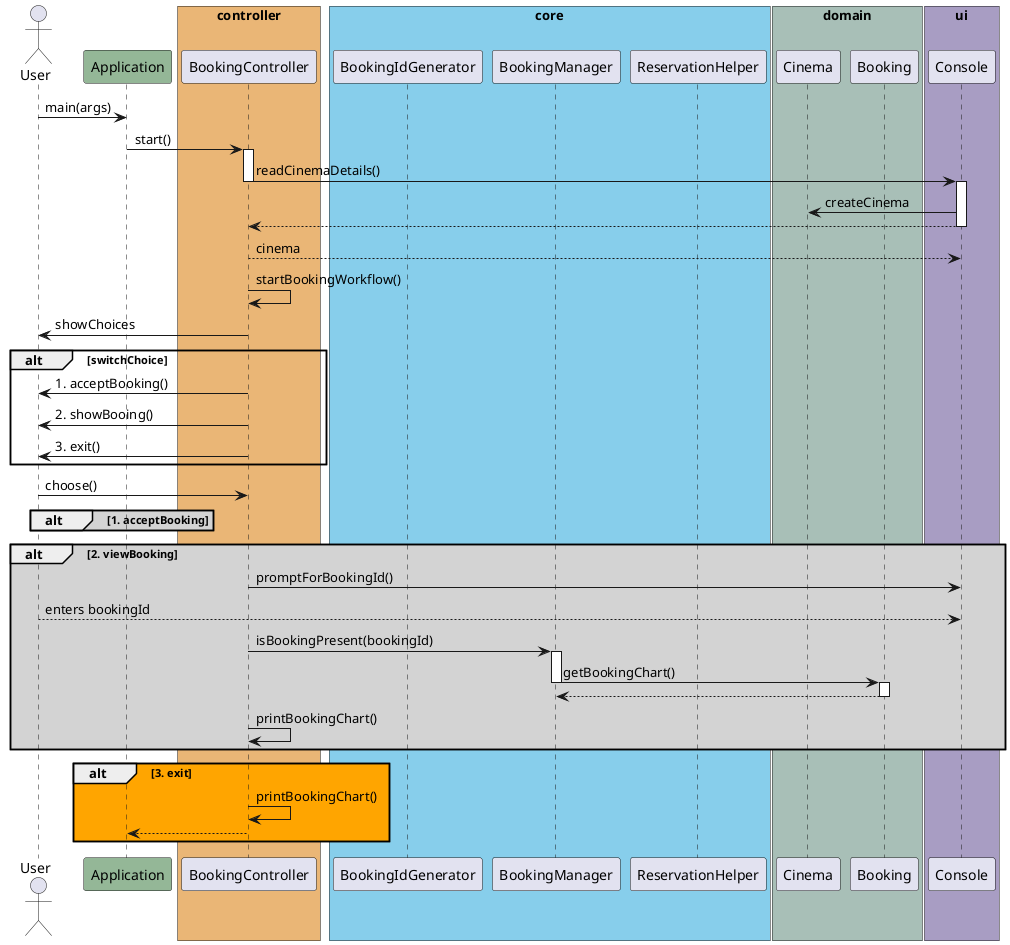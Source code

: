 @startuml
actor User
participant "Application" as App #94b797
box "controller" #eab676
    participant "BookingController" as BC
end box

box "core" #skyblue
    participant "BookingIdGenerator" as BIG
    participant "BookingManager" as BM
    participant "ReservationHelper" as RH
end box

box "domain" #a8bfb7
    participant "Cinema" as Cinema
    participant "Booking" as B
end box

box "ui" #a89dc3
    participant "Console" as C
'    participant "CinemaView" as CV
'    participant "ChoiceView" as ChV
'    participant "BookingView" as BV
end box

User -> App: main(args)
App -> BC --++ : start()
    BC -> C --++ : readCinemaDetails()
      C -> Cinema : createCinema
    return
'    C -> CV: readCinemaDetails()
'    CV -> Cinema: generates()
'    CV --> C: cinemaDetails()
    return cinema

'    BC -> BM : instantiate
'    BM -> BIG : instantiate
'    BM -> RH : instantiate
    BC -> BC : startBookingWorkflow()
    BC -> User : showChoices
    alt switchChoice
        BC -> User : 1. acceptBooking()
        BC -> User : 2. showBooing()
        BC -> User : 3. exit()
    end
    User -> BC : choose()

    alt #lightgrey 1. acceptBooking

    end

    alt #lightgrey 2. viewBooking
        BC -> C : promptForBookingId()
        User --> C : enters bookingId
        BC -> BM --++ : isBookingPresent(bookingId)
            BM -> B --++ : getBookingChart()
            return
        BC -> BC : printBookingChart()

    end

    alt #orange 3. exit
        BC -> BC : printBookingChart()
        BC --> App
    end


@enduml